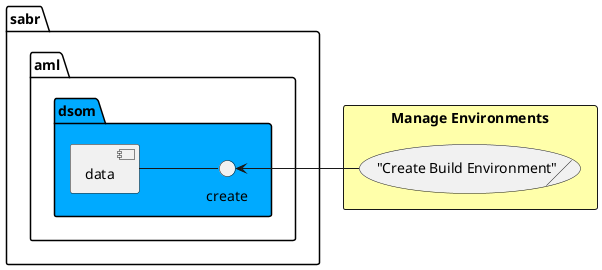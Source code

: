 @startuml
left to right direction


    package "sabr" as sabr {
package "aml" as sabraml {
package "dsom" as sabramldsom #00aaff {
 component "data" as sabramldsomdata
 interface "create" as sabramldsomdatacreate
sabramldsomdata -- sabramldsomdatacreate
}
}
}









        rectangle "Manage Environments" as ManageEnvironments #ffffaa {
            ("Create Build Environment")/ as ActorManageEnvironmentsCreateBuildEnvironment
        }

    sabramldsomdatacreate <-- ActorManageEnvironmentsCreateBuildEnvironment








@enduml
